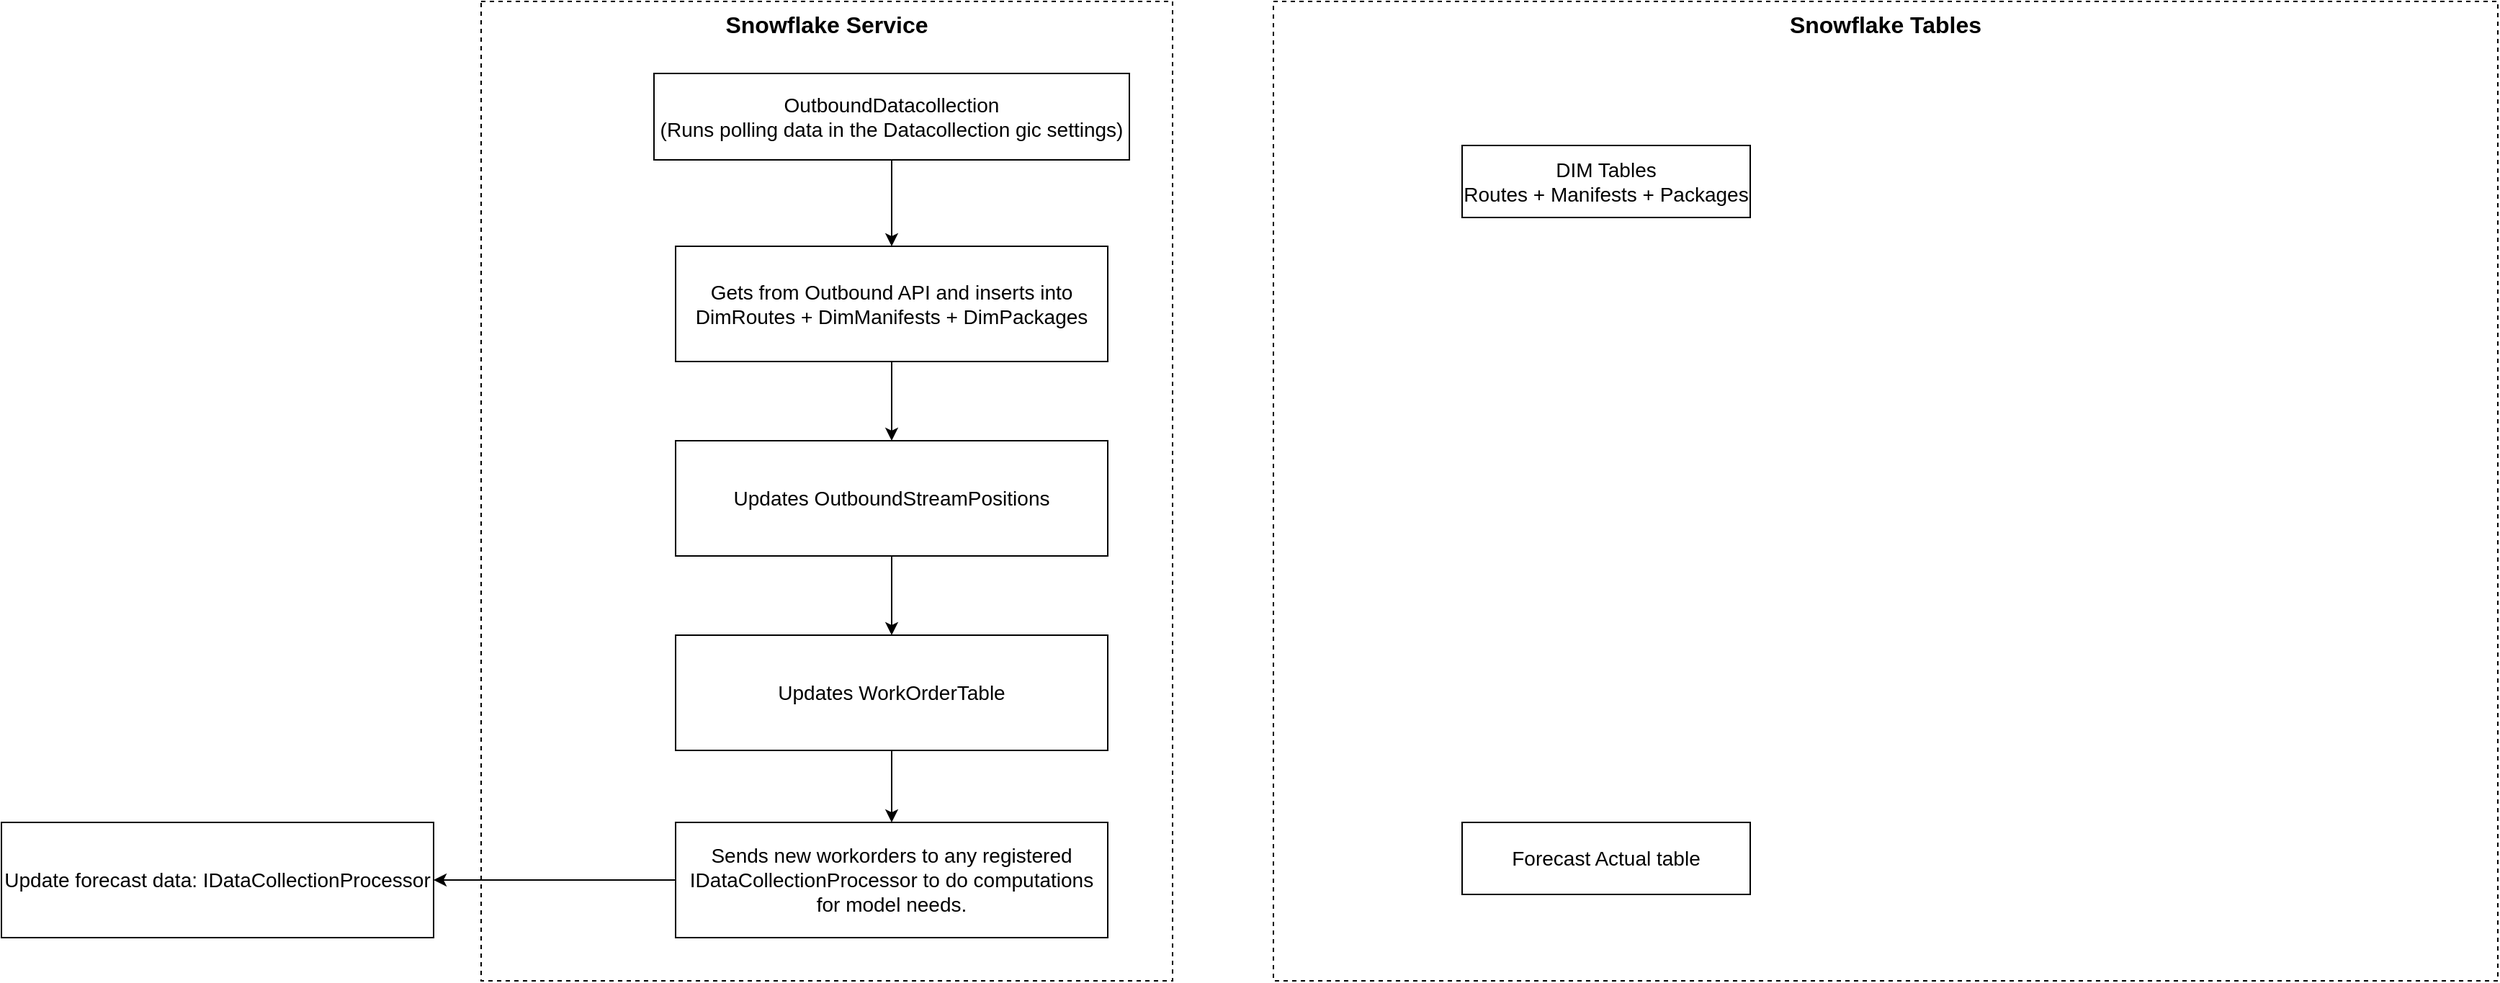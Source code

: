 <mxfile version="28.1.2">
  <diagram name="Page-1" id="b49rs1CCKQuxUYoasYGA">
    <mxGraphModel dx="1678" dy="1015" grid="1" gridSize="10" guides="1" tooltips="1" connect="1" arrows="1" fold="1" page="1" pageScale="1" pageWidth="827" pageHeight="1169" math="0" shadow="0">
      <root>
        <mxCell id="0" />
        <mxCell id="1" parent="0" />
        <mxCell id="V3oIw_tFHmD7RHKYPGYt-1" value="&lt;span style=&quot;font-size: 16px;&quot;&gt;&lt;b&gt;Snowflake Service&lt;/b&gt;&lt;/span&gt;" style="html=1;whiteSpace=wrap;dashed=1;gradientColor=default;fillColor=none;labelPosition=center;verticalLabelPosition=middle;align=center;verticalAlign=top;" vertex="1" parent="1">
          <mxGeometry x="460" y="90" width="480" height="680" as="geometry" />
        </mxCell>
        <mxCell id="V3oIw_tFHmD7RHKYPGYt-3" style="edgeStyle=orthogonalEdgeStyle;rounded=0;orthogonalLoop=1;jettySize=auto;html=1;exitX=0.5;exitY=1;exitDx=0;exitDy=0;entryX=0.5;entryY=0;entryDx=0;entryDy=0;" edge="1" parent="1" source="V3oIw_tFHmD7RHKYPGYt-4" target="V3oIw_tFHmD7RHKYPGYt-6">
          <mxGeometry relative="1" as="geometry" />
        </mxCell>
        <mxCell id="V3oIw_tFHmD7RHKYPGYt-4" value="OutboundDatacollection&lt;div&gt;(Runs polling data in the Datacollection gic settings)&lt;/div&gt;" style="whiteSpace=wrap;html=1;align=center;fontSize=14;" vertex="1" parent="1">
          <mxGeometry x="580" y="140" width="330" height="60" as="geometry" />
        </mxCell>
        <mxCell id="V3oIw_tFHmD7RHKYPGYt-5" style="edgeStyle=orthogonalEdgeStyle;rounded=0;orthogonalLoop=1;jettySize=auto;html=1;exitX=0.5;exitY=1;exitDx=0;exitDy=0;entryX=0.5;entryY=0;entryDx=0;entryDy=0;" edge="1" parent="1" source="V3oIw_tFHmD7RHKYPGYt-6" target="V3oIw_tFHmD7RHKYPGYt-12">
          <mxGeometry relative="1" as="geometry" />
        </mxCell>
        <mxCell id="V3oIw_tFHmD7RHKYPGYt-6" value="&lt;font style=&quot;font-size: 14px;&quot;&gt;Gets from Outbound API and inserts into DimRoutes + DimManifests + DimPackages&lt;/font&gt;" style="rounded=0;whiteSpace=wrap;html=1;" vertex="1" parent="1">
          <mxGeometry x="595" y="260" width="300" height="80" as="geometry" />
        </mxCell>
        <mxCell id="V3oIw_tFHmD7RHKYPGYt-11" style="edgeStyle=orthogonalEdgeStyle;rounded=0;orthogonalLoop=1;jettySize=auto;html=1;exitX=0.5;exitY=1;exitDx=0;exitDy=0;entryX=0.5;entryY=0;entryDx=0;entryDy=0;" edge="1" parent="1" source="V3oIw_tFHmD7RHKYPGYt-12" target="V3oIw_tFHmD7RHKYPGYt-14">
          <mxGeometry relative="1" as="geometry" />
        </mxCell>
        <mxCell id="V3oIw_tFHmD7RHKYPGYt-12" value="&lt;font style=&quot;font-size: 14px;&quot;&gt;Updates OutboundStreamPositions&lt;/font&gt;" style="rounded=0;whiteSpace=wrap;html=1;" vertex="1" parent="1">
          <mxGeometry x="595" y="395" width="300" height="80" as="geometry" />
        </mxCell>
        <mxCell id="V3oIw_tFHmD7RHKYPGYt-13" style="edgeStyle=orthogonalEdgeStyle;rounded=0;orthogonalLoop=1;jettySize=auto;html=1;exitX=0.5;exitY=1;exitDx=0;exitDy=0;entryX=0.5;entryY=0;entryDx=0;entryDy=0;" edge="1" parent="1" source="V3oIw_tFHmD7RHKYPGYt-14" target="V3oIw_tFHmD7RHKYPGYt-16">
          <mxGeometry relative="1" as="geometry" />
        </mxCell>
        <mxCell id="V3oIw_tFHmD7RHKYPGYt-14" value="&lt;font style=&quot;font-size: 14px;&quot;&gt;Updates WorkOrderTable&lt;/font&gt;" style="rounded=0;whiteSpace=wrap;html=1;" vertex="1" parent="1">
          <mxGeometry x="595" y="530" width="300" height="80" as="geometry" />
        </mxCell>
        <mxCell id="V3oIw_tFHmD7RHKYPGYt-15" style="edgeStyle=orthogonalEdgeStyle;rounded=0;orthogonalLoop=1;jettySize=auto;html=1;exitX=0;exitY=0.5;exitDx=0;exitDy=0;entryX=1;entryY=0.5;entryDx=0;entryDy=0;" edge="1" parent="1" source="V3oIw_tFHmD7RHKYPGYt-16" target="V3oIw_tFHmD7RHKYPGYt-18">
          <mxGeometry relative="1" as="geometry" />
        </mxCell>
        <mxCell id="V3oIw_tFHmD7RHKYPGYt-16" value="&lt;font style=&quot;font-size: 14px;&quot;&gt;Sends new workorders to any registered IDataCollectionProcessor to do computations for model needs.&lt;/font&gt;" style="rounded=0;whiteSpace=wrap;html=1;" vertex="1" parent="1">
          <mxGeometry x="595" y="660" width="300" height="80" as="geometry" />
        </mxCell>
        <mxCell id="V3oIw_tFHmD7RHKYPGYt-18" value="&lt;font style=&quot;font-size: 14px;&quot;&gt;Update forecast data: IDataCollectionProcessor&lt;/font&gt;" style="rounded=0;whiteSpace=wrap;html=1;" vertex="1" parent="1">
          <mxGeometry x="127" y="660" width="300" height="80" as="geometry" />
        </mxCell>
        <mxCell id="V3oIw_tFHmD7RHKYPGYt-20" value="&lt;span style=&quot;font-size: 16px;&quot;&gt;&lt;b&gt;Snowflake Tables&lt;/b&gt;&lt;/span&gt;" style="html=1;whiteSpace=wrap;dashed=1;gradientColor=default;fillColor=none;labelPosition=center;verticalLabelPosition=middle;align=center;verticalAlign=top;" vertex="1" parent="1">
          <mxGeometry x="1010" y="90" width="850" height="680" as="geometry" />
        </mxCell>
        <mxCell id="V3oIw_tFHmD7RHKYPGYt-19" value="Forecast Actual table" style="whiteSpace=wrap;html=1;align=center;fontSize=14;" vertex="1" parent="1">
          <mxGeometry x="1141" y="660" width="200" height="50" as="geometry" />
        </mxCell>
        <mxCell id="V3oIw_tFHmD7RHKYPGYt-21" value="DIM Tables&lt;div&gt;Routes + Manifests + Packages&lt;/div&gt;" style="whiteSpace=wrap;html=1;align=center;fontSize=14;" vertex="1" parent="1">
          <mxGeometry x="1141" y="190" width="200" height="50" as="geometry" />
        </mxCell>
      </root>
    </mxGraphModel>
  </diagram>
</mxfile>
